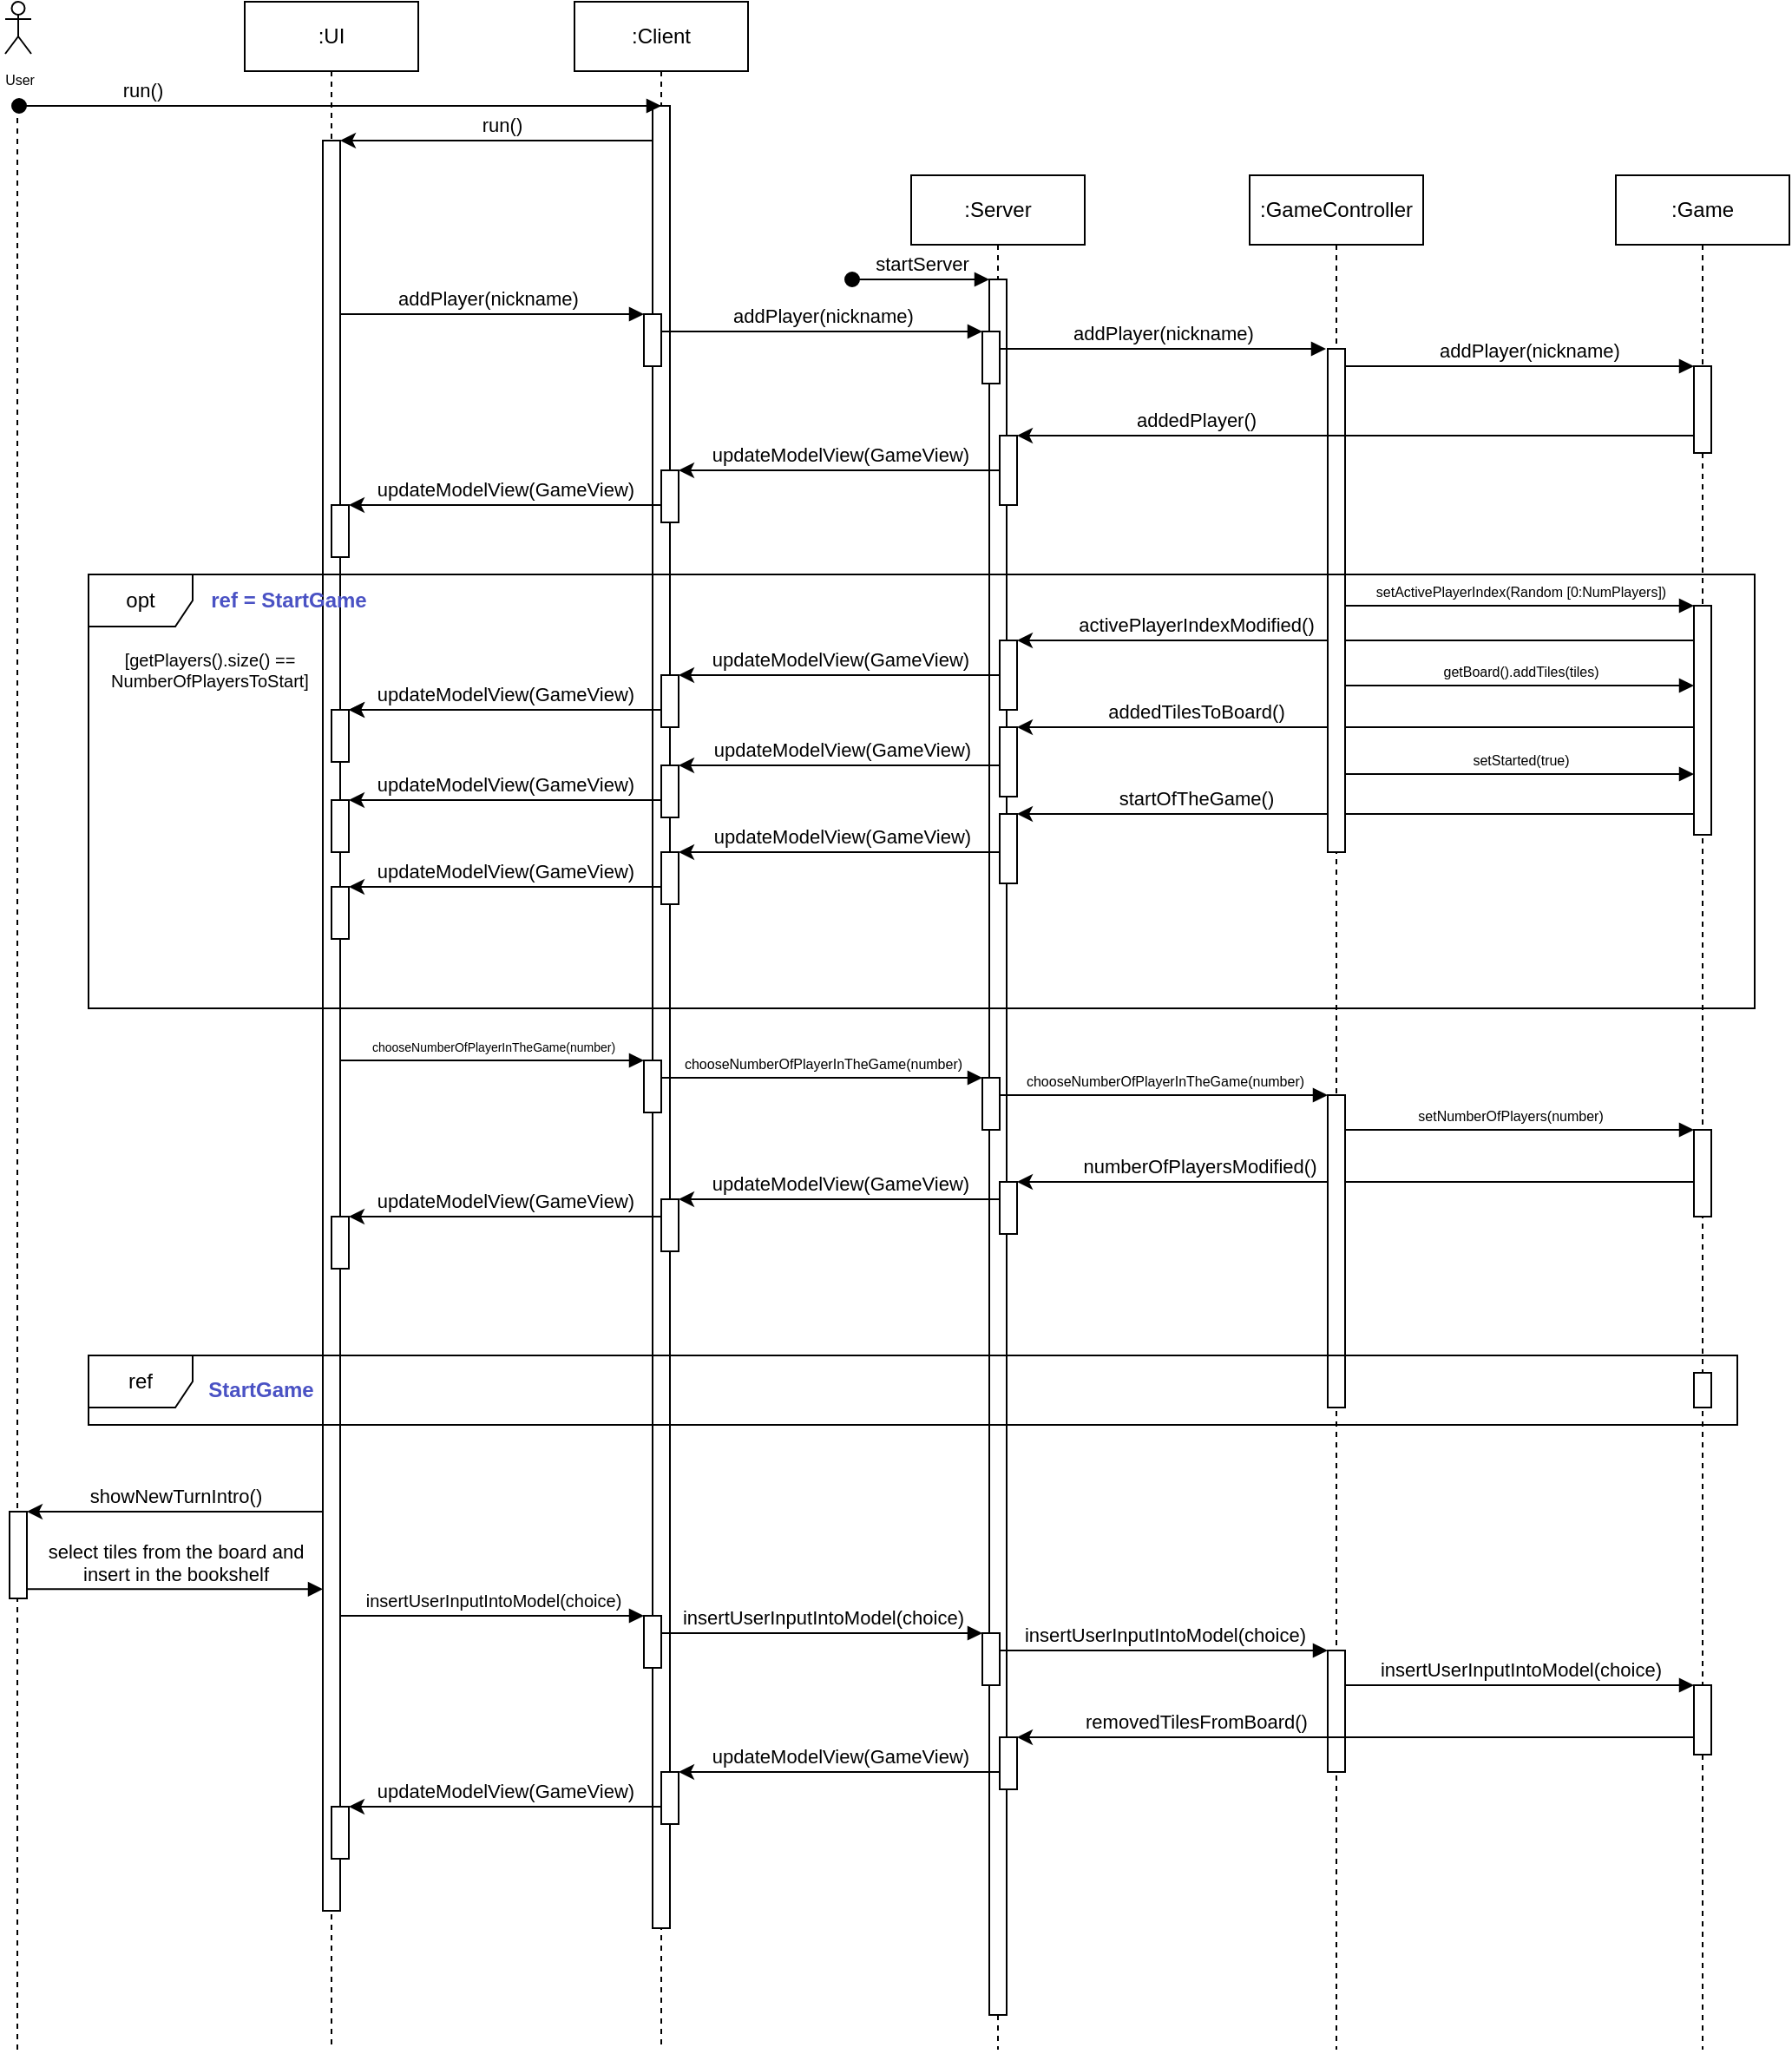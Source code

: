 <mxfile version="21.1.1" type="github">
  <diagram name="Page-1" id="2YBvvXClWsGukQMizWep">
    <mxGraphModel dx="2537" dy="1999" grid="1" gridSize="10" guides="1" tooltips="1" connect="1" arrows="1" fold="1" page="1" pageScale="1" pageWidth="850" pageHeight="1100" math="0" shadow="0">
      <root>
        <mxCell id="0" />
        <mxCell id="1" parent="0" />
        <mxCell id="MEd4CwuiAMRqGkoVa9on-116" value="run()" style="html=1;verticalAlign=bottom;endArrow=none;edgeStyle=elbowEdgeStyle;elbow=vertical;curved=0;rounded=0;endFill=0;startArrow=classic;startFill=1;strokeWidth=1;startSize=6;" edge="1" parent="1">
          <mxGeometry relative="1" as="geometry">
            <mxPoint x="145" y="20" as="sourcePoint" />
            <Array as="points">
              <mxPoint x="200" y="20" />
              <mxPoint x="226" y="10" />
              <mxPoint x="226" y="30" />
              <mxPoint x="126" y="20" />
              <mxPoint x="66" y="20" />
              <mxPoint x="24" y="30" />
              <mxPoint x="64" y="40" />
              <mxPoint x="-31" y="40" />
            </Array>
            <mxPoint x="330" y="20" as="targetPoint" />
            <mxPoint as="offset" />
          </mxGeometry>
        </mxCell>
        <mxCell id="MEd4CwuiAMRqGkoVa9on-94" value="showNewTurnIntro()" style="html=1;verticalAlign=bottom;endArrow=none;edgeStyle=elbowEdgeStyle;elbow=vertical;curved=0;rounded=0;endFill=0;startArrow=classic;startFill=1;strokeWidth=1;startSize=6;" edge="1" parent="1" source="MEd4CwuiAMRqGkoVa9on-7">
          <mxGeometry x="-0.317" relative="1" as="geometry">
            <mxPoint x="-40" y="810" as="sourcePoint" />
            <Array as="points">
              <mxPoint x="7.5" y="810" />
              <mxPoint x="33.5" y="800" />
              <mxPoint x="33.5" y="820" />
              <mxPoint x="-66.5" y="810" />
              <mxPoint x="-126.5" y="810" />
              <mxPoint x="-168.5" y="820" />
              <mxPoint x="-128.5" y="830" />
              <mxPoint x="-223.5" y="830" />
            </Array>
            <mxPoint x="145" y="740" as="targetPoint" />
            <mxPoint as="offset" />
          </mxGeometry>
        </mxCell>
        <mxCell id="MEd4CwuiAMRqGkoVa9on-75" value="numberOfPlayersModified()" style="html=1;verticalAlign=bottom;endArrow=none;edgeStyle=elbowEdgeStyle;elbow=vertical;curved=0;rounded=0;endFill=0;startArrow=classic;startFill=1;strokeWidth=1;startSize=6;entryX=0.5;entryY=0.6;entryDx=0;entryDy=0;entryPerimeter=0;" edge="1" parent="1" source="MEd4CwuiAMRqGkoVa9on-76" target="MEd4CwuiAMRqGkoVa9on-73">
          <mxGeometry x="-0.471" relative="1" as="geometry">
            <mxPoint x="550" y="620" as="sourcePoint" />
            <Array as="points">
              <mxPoint x="790" y="620" />
              <mxPoint x="816" y="610" />
              <mxPoint x="816" y="630" />
              <mxPoint x="716" y="620" />
              <mxPoint x="656" y="620" />
              <mxPoint x="614" y="630" />
              <mxPoint x="654" y="640" />
              <mxPoint x="559" y="640" />
            </Array>
            <mxPoint x="920" y="620" as="targetPoint" />
            <mxPoint as="offset" />
          </mxGeometry>
        </mxCell>
        <mxCell id="MEd4CwuiAMRqGkoVa9on-74" value="setNumberOfPlayers(number)" style="html=1;verticalAlign=bottom;endArrow=block;edgeStyle=elbowEdgeStyle;elbow=vertical;curved=0;rounded=0;fontSize=8;exitX=0.6;exitY=0.069;exitDx=0;exitDy=0;exitPerimeter=0;" edge="1" parent="1" source="MEd4CwuiAMRqGkoVa9on-72" target="MEd4CwuiAMRqGkoVa9on-73">
          <mxGeometry relative="1" as="geometry">
            <mxPoint x="730" y="590" as="sourcePoint" />
            <Array as="points">
              <mxPoint x="820" y="590" />
              <mxPoint x="860" y="600" />
              <mxPoint x="765" y="600" />
            </Array>
            <mxPoint x="909" y="590" as="targetPoint" />
          </mxGeometry>
        </mxCell>
        <mxCell id="MEd4CwuiAMRqGkoVa9on-38" value="activePlayerIndexModified()" style="html=1;verticalAlign=bottom;endArrow=none;edgeStyle=elbowEdgeStyle;elbow=vertical;curved=0;rounded=0;endFill=0;startArrow=classic;startFill=1;strokeWidth=1;startSize=6;" edge="1" parent="1" source="MEd4CwuiAMRqGkoVa9on-40" target="MEd4CwuiAMRqGkoVa9on-37">
          <mxGeometry x="-0.471" relative="1" as="geometry">
            <mxPoint x="540" y="308" as="sourcePoint" />
            <Array as="points">
              <mxPoint x="795" y="308" />
              <mxPoint x="821" y="298" />
              <mxPoint x="821" y="318" />
              <mxPoint x="721" y="308" />
              <mxPoint x="661" y="308" />
              <mxPoint x="619" y="318" />
              <mxPoint x="659" y="328" />
              <mxPoint x="564" y="328" />
            </Array>
            <mxPoint x="920" y="308" as="targetPoint" />
            <mxPoint as="offset" />
          </mxGeometry>
        </mxCell>
        <mxCell id="MEd4CwuiAMRqGkoVa9on-25" value="addPlayer(nickname)" style="html=1;verticalAlign=bottom;endArrow=block;edgeStyle=elbowEdgeStyle;elbow=vertical;curved=0;rounded=0;" edge="1" parent="1" source="MEd4CwuiAMRqGkoVa9on-21" target="MEd4CwuiAMRqGkoVa9on-24">
          <mxGeometry x="0.055" relative="1" as="geometry">
            <mxPoint x="530" y="170" as="sourcePoint" />
            <Array as="points">
              <mxPoint x="820" y="150" />
              <mxPoint x="820" y="170" />
              <mxPoint x="720" y="160" />
              <mxPoint x="660" y="160" />
              <mxPoint x="618" y="170" />
              <mxPoint x="658" y="180" />
              <mxPoint x="563" y="180" />
            </Array>
            <mxPoint x="713" y="170" as="targetPoint" />
            <mxPoint as="offset" />
          </mxGeometry>
        </mxCell>
        <mxCell id="MEd4CwuiAMRqGkoVa9on-18" value="addPlayer(nickname)" style="html=1;verticalAlign=bottom;endArrow=block;edgeStyle=elbowEdgeStyle;elbow=vertical;curved=0;rounded=0;" edge="1" parent="1" source="MEd4CwuiAMRqGkoVa9on-1" target="MEd4CwuiAMRqGkoVa9on-41">
          <mxGeometry relative="1" as="geometry">
            <mxPoint x="150" y="130" as="sourcePoint" />
            <Array as="points">
              <mxPoint x="230" y="120" />
              <mxPoint x="270" y="130" />
              <mxPoint x="175" y="130" />
            </Array>
            <mxPoint x="320" y="130" as="targetPoint" />
          </mxGeometry>
        </mxCell>
        <mxCell id="MEd4CwuiAMRqGkoVa9on-11" value="" style="endArrow=none;dashed=1;html=1;rounded=0;" edge="1" parent="1">
          <mxGeometry width="50" height="50" relative="1" as="geometry">
            <mxPoint x="-41" y="1120" as="sourcePoint" />
            <mxPoint x="-41" as="targetPoint" />
          </mxGeometry>
        </mxCell>
        <mxCell id="aM9ryv3xv72pqoxQDRHE-1" value=":Client" style="shape=umlLifeline;perimeter=lifelinePerimeter;whiteSpace=wrap;html=1;container=0;dropTarget=0;collapsible=0;recursiveResize=0;outlineConnect=0;portConstraint=eastwest;newEdgeStyle={&quot;edgeStyle&quot;:&quot;elbowEdgeStyle&quot;,&quot;elbow&quot;:&quot;vertical&quot;,&quot;curved&quot;:0,&quot;rounded&quot;:0};" parent="1" vertex="1">
          <mxGeometry x="280" y="-60" width="100" height="1180" as="geometry" />
        </mxCell>
        <mxCell id="aM9ryv3xv72pqoxQDRHE-2" value="" style="html=1;points=[];perimeter=orthogonalPerimeter;outlineConnect=0;targetShapes=umlLifeline;portConstraint=eastwest;newEdgeStyle={&quot;edgeStyle&quot;:&quot;elbowEdgeStyle&quot;,&quot;elbow&quot;:&quot;vertical&quot;,&quot;curved&quot;:0,&quot;rounded&quot;:0};" parent="aM9ryv3xv72pqoxQDRHE-1" vertex="1">
          <mxGeometry x="45" y="60" width="10" height="1050" as="geometry" />
        </mxCell>
        <mxCell id="MEd4CwuiAMRqGkoVa9on-41" value="" style="html=1;points=[];perimeter=orthogonalPerimeter;outlineConnect=0;targetShapes=umlLifeline;portConstraint=eastwest;newEdgeStyle={&quot;edgeStyle&quot;:&quot;elbowEdgeStyle&quot;,&quot;elbow&quot;:&quot;vertical&quot;,&quot;curved&quot;:0,&quot;rounded&quot;:0};" vertex="1" parent="aM9ryv3xv72pqoxQDRHE-1">
          <mxGeometry x="40" y="180" width="10" height="30" as="geometry" />
        </mxCell>
        <mxCell id="MEd4CwuiAMRqGkoVa9on-56" value="" style="html=1;points=[];perimeter=orthogonalPerimeter;outlineConnect=0;targetShapes=umlLifeline;portConstraint=eastwest;newEdgeStyle={&quot;edgeStyle&quot;:&quot;elbowEdgeStyle&quot;,&quot;elbow&quot;:&quot;vertical&quot;,&quot;curved&quot;:0,&quot;rounded&quot;:0};" vertex="1" parent="aM9ryv3xv72pqoxQDRHE-1">
          <mxGeometry x="50" y="440" width="10" height="30" as="geometry" />
        </mxCell>
        <mxCell id="MEd4CwuiAMRqGkoVa9on-57" value="updateModelView(GameView)" style="html=1;verticalAlign=bottom;endArrow=none;edgeStyle=elbowEdgeStyle;elbow=vertical;curved=0;rounded=0;endFill=0;startArrow=classic;startFill=1;strokeWidth=1;startSize=6;" edge="1" parent="aM9ryv3xv72pqoxQDRHE-1" target="MEd4CwuiAMRqGkoVa9on-56">
          <mxGeometry relative="1" as="geometry">
            <mxPoint x="-130" y="460" as="sourcePoint" />
            <Array as="points">
              <mxPoint x="-75" y="460" />
              <mxPoint x="-49" y="450" />
              <mxPoint x="-49" y="470" />
              <mxPoint x="-149" y="460" />
              <mxPoint x="-209" y="460" />
              <mxPoint x="-251" y="470" />
              <mxPoint x="-211" y="480" />
              <mxPoint x="-306" y="480" />
            </Array>
            <mxPoint x="40" y="460" as="targetPoint" />
            <mxPoint as="offset" />
          </mxGeometry>
        </mxCell>
        <mxCell id="MEd4CwuiAMRqGkoVa9on-58" value="" style="html=1;points=[];perimeter=orthogonalPerimeter;outlineConnect=0;targetShapes=umlLifeline;portConstraint=eastwest;newEdgeStyle={&quot;edgeStyle&quot;:&quot;elbowEdgeStyle&quot;,&quot;elbow&quot;:&quot;vertical&quot;,&quot;curved&quot;:0,&quot;rounded&quot;:0};" vertex="1" parent="aM9ryv3xv72pqoxQDRHE-1">
          <mxGeometry x="50" y="388" width="10" height="30" as="geometry" />
        </mxCell>
        <mxCell id="MEd4CwuiAMRqGkoVa9on-59" value="updateModelView(GameView)" style="html=1;verticalAlign=bottom;endArrow=none;edgeStyle=elbowEdgeStyle;elbow=vertical;curved=0;rounded=0;endFill=0;startArrow=classic;startFill=1;strokeWidth=1;startSize=6;" edge="1" parent="aM9ryv3xv72pqoxQDRHE-1" target="MEd4CwuiAMRqGkoVa9on-58">
          <mxGeometry relative="1" as="geometry">
            <mxPoint x="-130" y="408" as="sourcePoint" />
            <Array as="points">
              <mxPoint x="-75" y="408" />
              <mxPoint x="-49" y="398" />
              <mxPoint x="-49" y="418" />
              <mxPoint x="-149" y="408" />
              <mxPoint x="-209" y="408" />
              <mxPoint x="-251" y="418" />
              <mxPoint x="-211" y="428" />
              <mxPoint x="-306" y="428" />
            </Array>
            <mxPoint x="40" y="408" as="targetPoint" />
            <mxPoint as="offset" />
          </mxGeometry>
        </mxCell>
        <mxCell id="MEd4CwuiAMRqGkoVa9on-69" value="" style="html=1;points=[];perimeter=orthogonalPerimeter;outlineConnect=0;targetShapes=umlLifeline;portConstraint=eastwest;newEdgeStyle={&quot;edgeStyle&quot;:&quot;elbowEdgeStyle&quot;,&quot;elbow&quot;:&quot;vertical&quot;,&quot;curved&quot;:0,&quot;rounded&quot;:0};" vertex="1" parent="aM9ryv3xv72pqoxQDRHE-1">
          <mxGeometry x="50" y="490" width="10" height="30" as="geometry" />
        </mxCell>
        <mxCell id="MEd4CwuiAMRqGkoVa9on-79" value="" style="html=1;points=[];perimeter=orthogonalPerimeter;outlineConnect=0;targetShapes=umlLifeline;portConstraint=eastwest;newEdgeStyle={&quot;edgeStyle&quot;:&quot;elbowEdgeStyle&quot;,&quot;elbow&quot;:&quot;vertical&quot;,&quot;curved&quot;:0,&quot;rounded&quot;:0};" vertex="1" parent="aM9ryv3xv72pqoxQDRHE-1">
          <mxGeometry x="40" y="610" width="10" height="30" as="geometry" />
        </mxCell>
        <mxCell id="MEd4CwuiAMRqGkoVa9on-118" value="" style="html=1;points=[];perimeter=orthogonalPerimeter;outlineConnect=0;targetShapes=umlLifeline;portConstraint=eastwest;newEdgeStyle={&quot;edgeStyle&quot;:&quot;elbowEdgeStyle&quot;,&quot;elbow&quot;:&quot;vertical&quot;,&quot;curved&quot;:0,&quot;rounded&quot;:0};" vertex="1" parent="aM9ryv3xv72pqoxQDRHE-1">
          <mxGeometry x="50" y="270" width="10" height="30" as="geometry" />
        </mxCell>
        <mxCell id="MEd4CwuiAMRqGkoVa9on-121" value="" style="html=1;points=[];perimeter=orthogonalPerimeter;outlineConnect=0;targetShapes=umlLifeline;portConstraint=eastwest;newEdgeStyle={&quot;edgeStyle&quot;:&quot;elbowEdgeStyle&quot;,&quot;elbow&quot;:&quot;vertical&quot;,&quot;curved&quot;:0,&quot;rounded&quot;:0};" vertex="1" parent="aM9ryv3xv72pqoxQDRHE-1">
          <mxGeometry x="50" y="690" width="10" height="30" as="geometry" />
        </mxCell>
        <mxCell id="MEd4CwuiAMRqGkoVa9on-109" value="" style="html=1;points=[];perimeter=orthogonalPerimeter;outlineConnect=0;targetShapes=umlLifeline;portConstraint=eastwest;newEdgeStyle={&quot;edgeStyle&quot;:&quot;elbowEdgeStyle&quot;,&quot;elbow&quot;:&quot;vertical&quot;,&quot;curved&quot;:0,&quot;rounded&quot;:0};" vertex="1" parent="aM9ryv3xv72pqoxQDRHE-1">
          <mxGeometry x="40" y="930" width="10" height="30" as="geometry" />
        </mxCell>
        <mxCell id="MEd4CwuiAMRqGkoVa9on-127" value="" style="html=1;points=[];perimeter=orthogonalPerimeter;outlineConnect=0;targetShapes=umlLifeline;portConstraint=eastwest;newEdgeStyle={&quot;edgeStyle&quot;:&quot;elbowEdgeStyle&quot;,&quot;elbow&quot;:&quot;vertical&quot;,&quot;curved&quot;:0,&quot;rounded&quot;:0};" vertex="1" parent="aM9ryv3xv72pqoxQDRHE-1">
          <mxGeometry x="50" y="1020" width="10" height="30" as="geometry" />
        </mxCell>
        <mxCell id="aM9ryv3xv72pqoxQDRHE-5" value=":Server" style="shape=umlLifeline;perimeter=lifelinePerimeter;whiteSpace=wrap;html=1;container=0;dropTarget=0;collapsible=0;recursiveResize=0;outlineConnect=0;portConstraint=eastwest;newEdgeStyle={&quot;edgeStyle&quot;:&quot;elbowEdgeStyle&quot;,&quot;elbow&quot;:&quot;vertical&quot;,&quot;curved&quot;:0,&quot;rounded&quot;:0};" parent="1" vertex="1">
          <mxGeometry x="474" y="40" width="100" height="1080" as="geometry" />
        </mxCell>
        <mxCell id="aM9ryv3xv72pqoxQDRHE-6" value="" style="html=1;points=[];perimeter=orthogonalPerimeter;outlineConnect=0;targetShapes=umlLifeline;portConstraint=eastwest;newEdgeStyle={&quot;edgeStyle&quot;:&quot;elbowEdgeStyle&quot;,&quot;elbow&quot;:&quot;vertical&quot;,&quot;curved&quot;:0,&quot;rounded&quot;:0};" parent="aM9ryv3xv72pqoxQDRHE-5" vertex="1">
          <mxGeometry x="45" y="60" width="10" height="1000" as="geometry" />
        </mxCell>
        <mxCell id="MEd4CwuiAMRqGkoVa9on-31" value="" style="html=1;points=[];perimeter=orthogonalPerimeter;outlineConnect=0;targetShapes=umlLifeline;portConstraint=eastwest;newEdgeStyle={&quot;edgeStyle&quot;:&quot;elbowEdgeStyle&quot;,&quot;elbow&quot;:&quot;vertical&quot;,&quot;curved&quot;:0,&quot;rounded&quot;:0};" vertex="1" parent="aM9ryv3xv72pqoxQDRHE-5">
          <mxGeometry x="51" y="150" width="10" height="40" as="geometry" />
        </mxCell>
        <mxCell id="MEd4CwuiAMRqGkoVa9on-40" value="" style="html=1;points=[];perimeter=orthogonalPerimeter;outlineConnect=0;targetShapes=umlLifeline;portConstraint=eastwest;newEdgeStyle={&quot;edgeStyle&quot;:&quot;elbowEdgeStyle&quot;,&quot;elbow&quot;:&quot;vertical&quot;,&quot;curved&quot;:0,&quot;rounded&quot;:0};" vertex="1" parent="aM9ryv3xv72pqoxQDRHE-5">
          <mxGeometry x="51" y="268" width="10" height="40" as="geometry" />
        </mxCell>
        <mxCell id="MEd4CwuiAMRqGkoVa9on-47" value="" style="html=1;points=[];perimeter=orthogonalPerimeter;outlineConnect=0;targetShapes=umlLifeline;portConstraint=eastwest;newEdgeStyle={&quot;edgeStyle&quot;:&quot;elbowEdgeStyle&quot;,&quot;elbow&quot;:&quot;vertical&quot;,&quot;curved&quot;:0,&quot;rounded&quot;:0};" vertex="1" parent="aM9ryv3xv72pqoxQDRHE-5">
          <mxGeometry x="51" y="318" width="10" height="40" as="geometry" />
        </mxCell>
        <mxCell id="MEd4CwuiAMRqGkoVa9on-48" value="addedTilesToBoard()" style="html=1;verticalAlign=bottom;endArrow=none;edgeStyle=elbowEdgeStyle;elbow=vertical;curved=0;rounded=0;endFill=0;startArrow=classic;startFill=1;strokeWidth=1;startSize=6;" edge="1" parent="aM9ryv3xv72pqoxQDRHE-5" source="MEd4CwuiAMRqGkoVa9on-47">
          <mxGeometry x="-0.471" relative="1" as="geometry">
            <mxPoint x="66" y="318" as="sourcePoint" />
            <Array as="points">
              <mxPoint x="321" y="318" />
              <mxPoint x="347" y="308" />
              <mxPoint x="347" y="328" />
              <mxPoint x="247" y="318" />
              <mxPoint x="187" y="318" />
              <mxPoint x="145" y="328" />
              <mxPoint x="185" y="338" />
              <mxPoint x="90" y="338" />
            </Array>
            <mxPoint x="451" y="318" as="targetPoint" />
            <mxPoint as="offset" />
          </mxGeometry>
        </mxCell>
        <mxCell id="MEd4CwuiAMRqGkoVa9on-49" value="updateModelView(GameView)" style="html=1;verticalAlign=bottom;endArrow=none;edgeStyle=elbowEdgeStyle;elbow=vertical;curved=0;rounded=0;endFill=0;startArrow=classic;startFill=1;strokeWidth=1;startSize=6;" edge="1" parent="aM9ryv3xv72pqoxQDRHE-5" source="MEd4CwuiAMRqGkoVa9on-56">
          <mxGeometry relative="1" as="geometry">
            <mxPoint x="-134" y="338" as="sourcePoint" />
            <Array as="points">
              <mxPoint x="-74" y="340" />
              <mxPoint x="-84" y="338" />
              <mxPoint x="-58" y="328" />
              <mxPoint x="-58" y="348" />
              <mxPoint x="-158" y="338" />
              <mxPoint x="-218" y="338" />
              <mxPoint x="-260" y="348" />
              <mxPoint x="-220" y="358" />
              <mxPoint x="-315" y="358" />
            </Array>
            <mxPoint x="51" y="338" as="targetPoint" />
            <mxPoint as="offset" />
          </mxGeometry>
        </mxCell>
        <mxCell id="MEd4CwuiAMRqGkoVa9on-53" value="" style="html=1;points=[];perimeter=orthogonalPerimeter;outlineConnect=0;targetShapes=umlLifeline;portConstraint=eastwest;newEdgeStyle={&quot;edgeStyle&quot;:&quot;elbowEdgeStyle&quot;,&quot;elbow&quot;:&quot;vertical&quot;,&quot;curved&quot;:0,&quot;rounded&quot;:0};" vertex="1" parent="aM9ryv3xv72pqoxQDRHE-5">
          <mxGeometry x="51" y="368" width="10" height="40" as="geometry" />
        </mxCell>
        <mxCell id="MEd4CwuiAMRqGkoVa9on-54" value="startOfTheGame()" style="html=1;verticalAlign=bottom;endArrow=none;edgeStyle=elbowEdgeStyle;elbow=vertical;curved=0;rounded=0;endFill=0;startArrow=classic;startFill=1;strokeWidth=1;startSize=6;" edge="1" parent="aM9ryv3xv72pqoxQDRHE-5" source="MEd4CwuiAMRqGkoVa9on-53">
          <mxGeometry x="-0.471" relative="1" as="geometry">
            <mxPoint x="66" y="368" as="sourcePoint" />
            <Array as="points">
              <mxPoint x="321" y="368" />
              <mxPoint x="347" y="358" />
              <mxPoint x="347" y="378" />
              <mxPoint x="247" y="368" />
              <mxPoint x="187" y="368" />
              <mxPoint x="145" y="378" />
              <mxPoint x="185" y="388" />
              <mxPoint x="90" y="388" />
            </Array>
            <mxPoint x="451" y="368" as="targetPoint" />
            <mxPoint as="offset" />
          </mxGeometry>
        </mxCell>
        <mxCell id="MEd4CwuiAMRqGkoVa9on-55" value="updateModelView(GameView)" style="html=1;verticalAlign=bottom;endArrow=none;edgeStyle=elbowEdgeStyle;elbow=vertical;curved=0;rounded=0;endFill=0;startArrow=classic;startFill=1;strokeWidth=1;startSize=6;" edge="1" parent="aM9ryv3xv72pqoxQDRHE-5" source="MEd4CwuiAMRqGkoVa9on-69">
          <mxGeometry relative="1" as="geometry">
            <mxPoint x="-134" y="388" as="sourcePoint" />
            <Array as="points">
              <mxPoint x="-44" y="390" />
              <mxPoint x="-34" y="400" />
              <mxPoint x="-84" y="388" />
              <mxPoint x="-58" y="378" />
              <mxPoint x="-58" y="398" />
              <mxPoint x="-158" y="388" />
              <mxPoint x="-218" y="388" />
              <mxPoint x="-260" y="398" />
              <mxPoint x="-220" y="408" />
              <mxPoint x="-315" y="408" />
            </Array>
            <mxPoint x="51" y="388" as="targetPoint" />
            <mxPoint as="offset" />
          </mxGeometry>
        </mxCell>
        <mxCell id="MEd4CwuiAMRqGkoVa9on-70" value="" style="html=1;points=[];perimeter=orthogonalPerimeter;outlineConnect=0;targetShapes=umlLifeline;portConstraint=eastwest;newEdgeStyle={&quot;edgeStyle&quot;:&quot;elbowEdgeStyle&quot;,&quot;elbow&quot;:&quot;vertical&quot;,&quot;curved&quot;:0,&quot;rounded&quot;:0};" vertex="1" parent="aM9ryv3xv72pqoxQDRHE-5">
          <mxGeometry x="41" y="520" width="10" height="30" as="geometry" />
        </mxCell>
        <mxCell id="MEd4CwuiAMRqGkoVa9on-76" value="" style="html=1;points=[];perimeter=orthogonalPerimeter;outlineConnect=0;targetShapes=umlLifeline;portConstraint=eastwest;newEdgeStyle={&quot;edgeStyle&quot;:&quot;elbowEdgeStyle&quot;,&quot;elbow&quot;:&quot;vertical&quot;,&quot;curved&quot;:0,&quot;rounded&quot;:0};" vertex="1" parent="aM9ryv3xv72pqoxQDRHE-5">
          <mxGeometry x="51" y="580" width="10" height="30" as="geometry" />
        </mxCell>
        <mxCell id="MEd4CwuiAMRqGkoVa9on-117" value="" style="html=1;points=[];perimeter=orthogonalPerimeter;outlineConnect=0;targetShapes=umlLifeline;portConstraint=eastwest;newEdgeStyle={&quot;edgeStyle&quot;:&quot;elbowEdgeStyle&quot;,&quot;elbow&quot;:&quot;vertical&quot;,&quot;curved&quot;:0,&quot;rounded&quot;:0};" vertex="1" parent="aM9ryv3xv72pqoxQDRHE-5">
          <mxGeometry x="41" y="90" width="10" height="30" as="geometry" />
        </mxCell>
        <mxCell id="MEd4CwuiAMRqGkoVa9on-124" value="" style="html=1;points=[];perimeter=orthogonalPerimeter;outlineConnect=0;targetShapes=umlLifeline;portConstraint=eastwest;newEdgeStyle={&quot;edgeStyle&quot;:&quot;elbowEdgeStyle&quot;,&quot;elbow&quot;:&quot;vertical&quot;,&quot;curved&quot;:0,&quot;rounded&quot;:0};" vertex="1" parent="aM9ryv3xv72pqoxQDRHE-5">
          <mxGeometry x="41" y="840" width="10" height="30" as="geometry" />
        </mxCell>
        <mxCell id="MEd4CwuiAMRqGkoVa9on-126" value="" style="html=1;points=[];perimeter=orthogonalPerimeter;outlineConnect=0;targetShapes=umlLifeline;portConstraint=eastwest;newEdgeStyle={&quot;edgeStyle&quot;:&quot;elbowEdgeStyle&quot;,&quot;elbow&quot;:&quot;vertical&quot;,&quot;curved&quot;:0,&quot;rounded&quot;:0};" vertex="1" parent="aM9ryv3xv72pqoxQDRHE-5">
          <mxGeometry x="51" y="900" width="10" height="30" as="geometry" />
        </mxCell>
        <mxCell id="MEd4CwuiAMRqGkoVa9on-1" value=":UI" style="shape=umlLifeline;perimeter=lifelinePerimeter;whiteSpace=wrap;html=1;container=0;dropTarget=0;collapsible=0;recursiveResize=0;outlineConnect=0;portConstraint=eastwest;newEdgeStyle={&quot;edgeStyle&quot;:&quot;elbowEdgeStyle&quot;,&quot;elbow&quot;:&quot;vertical&quot;,&quot;curved&quot;:0,&quot;rounded&quot;:0};" vertex="1" parent="1">
          <mxGeometry x="90" y="-60" width="100" height="1180" as="geometry" />
        </mxCell>
        <mxCell id="MEd4CwuiAMRqGkoVa9on-2" value="" style="html=1;points=[];perimeter=orthogonalPerimeter;outlineConnect=0;targetShapes=umlLifeline;portConstraint=eastwest;newEdgeStyle={&quot;edgeStyle&quot;:&quot;elbowEdgeStyle&quot;,&quot;elbow&quot;:&quot;vertical&quot;,&quot;curved&quot;:0,&quot;rounded&quot;:0};" vertex="1" parent="MEd4CwuiAMRqGkoVa9on-1">
          <mxGeometry x="45" y="80" width="10" height="1020" as="geometry" />
        </mxCell>
        <mxCell id="MEd4CwuiAMRqGkoVa9on-60" value="" style="html=1;points=[];perimeter=orthogonalPerimeter;outlineConnect=0;targetShapes=umlLifeline;portConstraint=eastwest;newEdgeStyle={&quot;edgeStyle&quot;:&quot;elbowEdgeStyle&quot;,&quot;elbow&quot;:&quot;vertical&quot;,&quot;curved&quot;:0,&quot;rounded&quot;:0};" vertex="1" parent="MEd4CwuiAMRqGkoVa9on-1">
          <mxGeometry x="50" y="510" width="10" height="30" as="geometry" />
        </mxCell>
        <mxCell id="MEd4CwuiAMRqGkoVa9on-61" value="" style="html=1;points=[];perimeter=orthogonalPerimeter;outlineConnect=0;targetShapes=umlLifeline;portConstraint=eastwest;newEdgeStyle={&quot;edgeStyle&quot;:&quot;elbowEdgeStyle&quot;,&quot;elbow&quot;:&quot;vertical&quot;,&quot;curved&quot;:0,&quot;rounded&quot;:0};" vertex="1" parent="MEd4CwuiAMRqGkoVa9on-1">
          <mxGeometry x="50" y="408" width="10" height="30" as="geometry" />
        </mxCell>
        <mxCell id="MEd4CwuiAMRqGkoVa9on-45" value="" style="html=1;points=[];perimeter=orthogonalPerimeter;outlineConnect=0;targetShapes=umlLifeline;portConstraint=eastwest;newEdgeStyle={&quot;edgeStyle&quot;:&quot;elbowEdgeStyle&quot;,&quot;elbow&quot;:&quot;vertical&quot;,&quot;curved&quot;:0,&quot;rounded&quot;:0};" vertex="1" parent="MEd4CwuiAMRqGkoVa9on-1">
          <mxGeometry x="50" y="290" width="10" height="30" as="geometry" />
        </mxCell>
        <mxCell id="MEd4CwuiAMRqGkoVa9on-122" value="" style="html=1;points=[];perimeter=orthogonalPerimeter;outlineConnect=0;targetShapes=umlLifeline;portConstraint=eastwest;newEdgeStyle={&quot;edgeStyle&quot;:&quot;elbowEdgeStyle&quot;,&quot;elbow&quot;:&quot;vertical&quot;,&quot;curved&quot;:0,&quot;rounded&quot;:0};" vertex="1" parent="MEd4CwuiAMRqGkoVa9on-1">
          <mxGeometry x="50" y="700" width="10" height="30" as="geometry" />
        </mxCell>
        <mxCell id="MEd4CwuiAMRqGkoVa9on-128" value="" style="html=1;points=[];perimeter=orthogonalPerimeter;outlineConnect=0;targetShapes=umlLifeline;portConstraint=eastwest;newEdgeStyle={&quot;edgeStyle&quot;:&quot;elbowEdgeStyle&quot;,&quot;elbow&quot;:&quot;vertical&quot;,&quot;curved&quot;:0,&quot;rounded&quot;:0};" vertex="1" parent="MEd4CwuiAMRqGkoVa9on-1">
          <mxGeometry x="50" y="1040" width="10" height="30" as="geometry" />
        </mxCell>
        <mxCell id="MEd4CwuiAMRqGkoVa9on-12" value="&lt;font style=&quot;font-size: 8px;&quot;&gt;User&lt;/font&gt;" style="shape=umlActor;verticalLabelPosition=bottom;verticalAlign=top;html=1;outlineConnect=0;" vertex="1" parent="1">
          <mxGeometry x="-48" y="-60" width="15" height="30" as="geometry" />
        </mxCell>
        <mxCell id="MEd4CwuiAMRqGkoVa9on-19" value="addPlayer(nickname)" style="html=1;verticalAlign=bottom;endArrow=block;edgeStyle=elbowEdgeStyle;elbow=vertical;curved=0;rounded=0;" edge="1" parent="1" source="MEd4CwuiAMRqGkoVa9on-41" target="MEd4CwuiAMRqGkoVa9on-117">
          <mxGeometry relative="1" as="geometry">
            <mxPoint x="333" y="130" as="sourcePoint" />
            <Array as="points">
              <mxPoint x="423" y="130" />
              <mxPoint x="463" y="140" />
              <mxPoint x="368" y="140" />
            </Array>
            <mxPoint x="518" y="130" as="targetPoint" />
          </mxGeometry>
        </mxCell>
        <mxCell id="MEd4CwuiAMRqGkoVa9on-20" value=":GameController" style="shape=umlLifeline;perimeter=lifelinePerimeter;whiteSpace=wrap;html=1;container=0;dropTarget=0;collapsible=0;recursiveResize=0;outlineConnect=0;portConstraint=eastwest;newEdgeStyle={&quot;edgeStyle&quot;:&quot;elbowEdgeStyle&quot;,&quot;elbow&quot;:&quot;vertical&quot;,&quot;curved&quot;:0,&quot;rounded&quot;:0};" vertex="1" parent="1">
          <mxGeometry x="669" y="40" width="100" height="1080" as="geometry" />
        </mxCell>
        <mxCell id="MEd4CwuiAMRqGkoVa9on-21" value="" style="html=1;points=[];perimeter=orthogonalPerimeter;outlineConnect=0;targetShapes=umlLifeline;portConstraint=eastwest;newEdgeStyle={&quot;edgeStyle&quot;:&quot;elbowEdgeStyle&quot;,&quot;elbow&quot;:&quot;vertical&quot;,&quot;curved&quot;:0,&quot;rounded&quot;:0};" vertex="1" parent="MEd4CwuiAMRqGkoVa9on-20">
          <mxGeometry x="45" y="100" width="10" height="290" as="geometry" />
        </mxCell>
        <mxCell id="MEd4CwuiAMRqGkoVa9on-72" value="" style="html=1;points=[];perimeter=orthogonalPerimeter;outlineConnect=0;targetShapes=umlLifeline;portConstraint=eastwest;newEdgeStyle={&quot;edgeStyle&quot;:&quot;elbowEdgeStyle&quot;,&quot;elbow&quot;:&quot;vertical&quot;,&quot;curved&quot;:0,&quot;rounded&quot;:0};" vertex="1" parent="MEd4CwuiAMRqGkoVa9on-20">
          <mxGeometry x="45" y="530" width="10" height="180" as="geometry" />
        </mxCell>
        <mxCell id="MEd4CwuiAMRqGkoVa9on-100" value="" style="html=1;points=[];perimeter=orthogonalPerimeter;outlineConnect=0;targetShapes=umlLifeline;portConstraint=eastwest;newEdgeStyle={&quot;edgeStyle&quot;:&quot;elbowEdgeStyle&quot;,&quot;elbow&quot;:&quot;vertical&quot;,&quot;curved&quot;:0,&quot;rounded&quot;:0};" vertex="1" parent="MEd4CwuiAMRqGkoVa9on-20">
          <mxGeometry x="45" y="850" width="10" height="70" as="geometry" />
        </mxCell>
        <mxCell id="MEd4CwuiAMRqGkoVa9on-22" value="addPlayer(nickname)" style="html=1;verticalAlign=bottom;endArrow=block;edgeStyle=elbowEdgeStyle;elbow=vertical;curved=0;rounded=0;" edge="1" parent="1" source="MEd4CwuiAMRqGkoVa9on-117">
          <mxGeometry relative="1" as="geometry">
            <mxPoint x="530" y="140" as="sourcePoint" />
            <Array as="points">
              <mxPoint x="618" y="140" />
              <mxPoint x="658" y="150" />
              <mxPoint x="563" y="150" />
            </Array>
            <mxPoint x="713" y="140" as="targetPoint" />
          </mxGeometry>
        </mxCell>
        <mxCell id="MEd4CwuiAMRqGkoVa9on-23" value=":Game" style="shape=umlLifeline;perimeter=lifelinePerimeter;whiteSpace=wrap;html=1;container=0;dropTarget=0;collapsible=0;recursiveResize=0;outlineConnect=0;portConstraint=eastwest;newEdgeStyle={&quot;edgeStyle&quot;:&quot;elbowEdgeStyle&quot;,&quot;elbow&quot;:&quot;vertical&quot;,&quot;curved&quot;:0,&quot;rounded&quot;:0};" vertex="1" parent="1">
          <mxGeometry x="880" y="40" width="100" height="1080" as="geometry" />
        </mxCell>
        <mxCell id="MEd4CwuiAMRqGkoVa9on-24" value="" style="html=1;points=[];perimeter=orthogonalPerimeter;outlineConnect=0;targetShapes=umlLifeline;portConstraint=eastwest;newEdgeStyle={&quot;edgeStyle&quot;:&quot;elbowEdgeStyle&quot;,&quot;elbow&quot;:&quot;vertical&quot;,&quot;curved&quot;:0,&quot;rounded&quot;:0};" vertex="1" parent="MEd4CwuiAMRqGkoVa9on-23">
          <mxGeometry x="45" y="110" width="10" height="50" as="geometry" />
        </mxCell>
        <mxCell id="MEd4CwuiAMRqGkoVa9on-37" value="" style="html=1;points=[];perimeter=orthogonalPerimeter;outlineConnect=0;targetShapes=umlLifeline;portConstraint=eastwest;newEdgeStyle={&quot;edgeStyle&quot;:&quot;elbowEdgeStyle&quot;,&quot;elbow&quot;:&quot;vertical&quot;,&quot;curved&quot;:0,&quot;rounded&quot;:0};" vertex="1" parent="MEd4CwuiAMRqGkoVa9on-23">
          <mxGeometry x="45" y="248" width="10" height="132" as="geometry" />
        </mxCell>
        <mxCell id="MEd4CwuiAMRqGkoVa9on-73" value="" style="html=1;points=[];perimeter=orthogonalPerimeter;outlineConnect=0;targetShapes=umlLifeline;portConstraint=eastwest;newEdgeStyle={&quot;edgeStyle&quot;:&quot;elbowEdgeStyle&quot;,&quot;elbow&quot;:&quot;vertical&quot;,&quot;curved&quot;:0,&quot;rounded&quot;:0};" vertex="1" parent="MEd4CwuiAMRqGkoVa9on-23">
          <mxGeometry x="45" y="550" width="10" height="50" as="geometry" />
        </mxCell>
        <mxCell id="MEd4CwuiAMRqGkoVa9on-102" value="" style="html=1;points=[];perimeter=orthogonalPerimeter;outlineConnect=0;targetShapes=umlLifeline;portConstraint=eastwest;newEdgeStyle={&quot;edgeStyle&quot;:&quot;elbowEdgeStyle&quot;,&quot;elbow&quot;:&quot;vertical&quot;,&quot;curved&quot;:0,&quot;rounded&quot;:0};" vertex="1" parent="MEd4CwuiAMRqGkoVa9on-23">
          <mxGeometry x="45" y="870" width="10" height="40" as="geometry" />
        </mxCell>
        <mxCell id="MEd4CwuiAMRqGkoVa9on-28" value="startServer" style="html=1;verticalAlign=bottom;startArrow=oval;endArrow=block;startSize=8;edgeStyle=elbowEdgeStyle;elbow=vertical;curved=0;rounded=0;" edge="1" parent="1" target="aM9ryv3xv72pqoxQDRHE-6">
          <mxGeometry relative="1" as="geometry">
            <mxPoint x="440" y="100" as="sourcePoint" />
            <mxPoint x="515" y="90" as="targetPoint" />
          </mxGeometry>
        </mxCell>
        <mxCell id="MEd4CwuiAMRqGkoVa9on-30" value="addedPlayer()" style="html=1;verticalAlign=bottom;endArrow=none;edgeStyle=elbowEdgeStyle;elbow=vertical;curved=0;rounded=0;endFill=0;startArrow=classic;startFill=1;strokeWidth=1;startSize=6;" edge="1" parent="1" source="MEd4CwuiAMRqGkoVa9on-31" target="MEd4CwuiAMRqGkoVa9on-24">
          <mxGeometry x="-0.471" relative="1" as="geometry">
            <mxPoint x="540" y="190" as="sourcePoint" />
            <Array as="points">
              <mxPoint x="790" y="190" />
              <mxPoint x="816" y="180" />
              <mxPoint x="816" y="200" />
              <mxPoint x="716" y="190" />
              <mxPoint x="656" y="190" />
              <mxPoint x="614" y="200" />
              <mxPoint x="654" y="210" />
              <mxPoint x="559" y="210" />
            </Array>
            <mxPoint x="921" y="180" as="targetPoint" />
            <mxPoint as="offset" />
          </mxGeometry>
        </mxCell>
        <mxCell id="MEd4CwuiAMRqGkoVa9on-32" value="updateModelView(GameView)" style="html=1;verticalAlign=bottom;endArrow=none;edgeStyle=elbowEdgeStyle;elbow=vertical;curved=0;rounded=0;endFill=0;startArrow=classic;startFill=1;strokeWidth=1;startSize=6;" edge="1" parent="1">
          <mxGeometry relative="1" as="geometry">
            <mxPoint x="340" y="210" as="sourcePoint" />
            <Array as="points">
              <mxPoint x="390" y="210" />
              <mxPoint x="416" y="200" />
              <mxPoint x="416" y="220" />
              <mxPoint x="316" y="210" />
              <mxPoint x="256" y="210" />
              <mxPoint x="214" y="220" />
              <mxPoint x="254" y="230" />
              <mxPoint x="159" y="230" />
            </Array>
            <mxPoint x="525" y="210" as="targetPoint" />
            <mxPoint as="offset" />
          </mxGeometry>
        </mxCell>
        <mxCell id="MEd4CwuiAMRqGkoVa9on-33" value="updateModelView(GameView)" style="html=1;verticalAlign=bottom;endArrow=none;edgeStyle=elbowEdgeStyle;elbow=vertical;curved=0;rounded=0;endFill=0;startArrow=classic;startFill=1;strokeWidth=1;startSize=6;" edge="1" parent="1" source="MEd4CwuiAMRqGkoVa9on-45" target="MEd4CwuiAMRqGkoVa9on-118">
          <mxGeometry relative="1" as="geometry">
            <mxPoint x="150" y="250" as="sourcePoint" />
            <Array as="points">
              <mxPoint x="230" y="230" />
              <mxPoint x="260" y="240" />
              <mxPoint x="205" y="250" />
              <mxPoint x="231" y="240" />
              <mxPoint x="231" y="260" />
              <mxPoint x="131" y="250" />
              <mxPoint x="71" y="250" />
              <mxPoint x="29" y="260" />
              <mxPoint x="69" y="270" />
              <mxPoint x="-26" y="270" />
            </Array>
            <mxPoint x="340" y="250" as="targetPoint" />
            <mxPoint as="offset" />
          </mxGeometry>
        </mxCell>
        <mxCell id="MEd4CwuiAMRqGkoVa9on-36" value="setActivePlayerIndex(Random [0:NumPlayers])" style="html=1;verticalAlign=bottom;endArrow=block;edgeStyle=elbowEdgeStyle;elbow=vertical;curved=0;rounded=0;fontSize=8;" edge="1" parent="1" target="MEd4CwuiAMRqGkoVa9on-37">
          <mxGeometry x="-0.002" relative="1" as="geometry">
            <mxPoint x="724.0" y="288.0" as="sourcePoint" />
            <Array as="points">
              <mxPoint x="818" y="288" />
              <mxPoint x="858" y="298" />
              <mxPoint x="763" y="298" />
            </Array>
            <mxPoint x="920" y="288" as="targetPoint" />
            <mxPoint as="offset" />
          </mxGeometry>
        </mxCell>
        <mxCell id="MEd4CwuiAMRqGkoVa9on-42" value="" style="html=1;points=[];perimeter=orthogonalPerimeter;outlineConnect=0;targetShapes=umlLifeline;portConstraint=eastwest;newEdgeStyle={&quot;edgeStyle&quot;:&quot;elbowEdgeStyle&quot;,&quot;elbow&quot;:&quot;vertical&quot;,&quot;curved&quot;:0,&quot;rounded&quot;:0};" vertex="1" parent="1">
          <mxGeometry x="330" y="328" width="10" height="30" as="geometry" />
        </mxCell>
        <mxCell id="MEd4CwuiAMRqGkoVa9on-43" value="updateModelView(GameView)" style="html=1;verticalAlign=bottom;endArrow=none;edgeStyle=elbowEdgeStyle;elbow=vertical;curved=0;rounded=0;endFill=0;startArrow=classic;startFill=1;strokeWidth=1;startSize=6;" edge="1" parent="1">
          <mxGeometry relative="1" as="geometry">
            <mxPoint x="340" y="328" as="sourcePoint" />
            <Array as="points">
              <mxPoint x="390" y="328" />
              <mxPoint x="416" y="318" />
              <mxPoint x="416" y="338" />
              <mxPoint x="316" y="328" />
              <mxPoint x="256" y="328" />
              <mxPoint x="214" y="338" />
              <mxPoint x="254" y="348" />
              <mxPoint x="159" y="348" />
            </Array>
            <mxPoint x="525" y="328" as="targetPoint" />
            <mxPoint as="offset" />
          </mxGeometry>
        </mxCell>
        <mxCell id="MEd4CwuiAMRqGkoVa9on-44" value="updateModelView(GameView)" style="html=1;verticalAlign=bottom;endArrow=none;edgeStyle=elbowEdgeStyle;elbow=vertical;curved=0;rounded=0;endFill=0;startArrow=classic;startFill=1;strokeWidth=1;startSize=6;" edge="1" parent="1" target="MEd4CwuiAMRqGkoVa9on-42">
          <mxGeometry relative="1" as="geometry">
            <mxPoint x="150" y="348" as="sourcePoint" />
            <Array as="points">
              <mxPoint x="205" y="348" />
              <mxPoint x="231" y="338" />
              <mxPoint x="231" y="358" />
              <mxPoint x="131" y="348" />
              <mxPoint x="71" y="348" />
              <mxPoint x="29" y="358" />
              <mxPoint x="69" y="368" />
              <mxPoint x="-26" y="368" />
            </Array>
            <mxPoint x="320" y="348" as="targetPoint" />
            <mxPoint as="offset" />
          </mxGeometry>
        </mxCell>
        <mxCell id="MEd4CwuiAMRqGkoVa9on-63" value="getBoard().addTiles(tiles)" style="html=1;verticalAlign=bottom;endArrow=block;edgeStyle=elbowEdgeStyle;elbow=vertical;curved=0;rounded=0;fontSize=8;" edge="1" parent="1">
          <mxGeometry x="-0.002" relative="1" as="geometry">
            <mxPoint x="724" y="334" as="sourcePoint" />
            <Array as="points">
              <mxPoint x="880" y="334" />
              <mxPoint x="860" y="324" />
              <mxPoint x="814" y="324" />
              <mxPoint x="854" y="334" />
              <mxPoint x="759" y="334" />
            </Array>
            <mxPoint x="925" y="334" as="targetPoint" />
            <mxPoint as="offset" />
          </mxGeometry>
        </mxCell>
        <mxCell id="MEd4CwuiAMRqGkoVa9on-64" value="setStarted(true)" style="html=1;verticalAlign=bottom;endArrow=block;edgeStyle=elbowEdgeStyle;elbow=vertical;curved=0;rounded=0;fontSize=8;" edge="1" parent="1">
          <mxGeometry x="-0.002" relative="1" as="geometry">
            <mxPoint x="724" y="385" as="sourcePoint" />
            <Array as="points">
              <mxPoint x="830" y="385" />
              <mxPoint x="876" y="375" />
              <mxPoint x="856" y="365" />
              <mxPoint x="810" y="365" />
              <mxPoint x="850" y="375" />
              <mxPoint x="755" y="375" />
            </Array>
            <mxPoint x="925" y="385" as="targetPoint" />
            <mxPoint as="offset" />
          </mxGeometry>
        </mxCell>
        <mxCell id="MEd4CwuiAMRqGkoVa9on-65" value="opt" style="shape=umlFrame;whiteSpace=wrap;html=1;pointerEvents=0;container=0;" vertex="1" parent="1">
          <mxGeometry y="270" width="960" height="250" as="geometry">
            <mxRectangle x="440" y="560" width="70" height="30" as="alternateBounds" />
          </mxGeometry>
        </mxCell>
        <mxCell id="MEd4CwuiAMRqGkoVa9on-66" value="[getPlayers().size() == NumberOfPlayersToStart]" style="text;html=1;strokeColor=none;fillColor=none;align=center;verticalAlign=middle;whiteSpace=wrap;rounded=0;fontSize=10;" vertex="1" parent="1">
          <mxGeometry x="-10" y="310" width="160" height="30" as="geometry" />
        </mxCell>
        <mxCell id="MEd4CwuiAMRqGkoVa9on-67" value="&lt;font style=&quot;font-size: 7px;&quot;&gt;chooseNumberOfPlayerInTheGame(number)&lt;/font&gt;" style="html=1;verticalAlign=bottom;endArrow=block;edgeStyle=elbowEdgeStyle;elbow=vertical;curved=0;rounded=0;fontSize=8;" edge="1" parent="1">
          <mxGeometry relative="1" as="geometry">
            <mxPoint x="145" y="550" as="sourcePoint" />
            <Array as="points">
              <mxPoint x="235" y="550" />
              <mxPoint x="275" y="560" />
              <mxPoint x="180" y="560" />
            </Array>
            <mxPoint x="320" y="550" as="targetPoint" />
          </mxGeometry>
        </mxCell>
        <mxCell id="MEd4CwuiAMRqGkoVa9on-68" value="chooseNumberOfPlayerInTheGame(number)" style="html=1;verticalAlign=bottom;endArrow=block;edgeStyle=elbowEdgeStyle;elbow=vertical;curved=0;rounded=0;fontSize=8;" edge="1" parent="1" source="MEd4CwuiAMRqGkoVa9on-79" target="MEd4CwuiAMRqGkoVa9on-70">
          <mxGeometry relative="1" as="geometry">
            <mxPoint x="340" y="560" as="sourcePoint" />
            <Array as="points">
              <mxPoint x="430" y="560" />
              <mxPoint x="470" y="570" />
              <mxPoint x="375" y="570" />
            </Array>
            <mxPoint x="520" y="560" as="targetPoint" />
          </mxGeometry>
        </mxCell>
        <mxCell id="MEd4CwuiAMRqGkoVa9on-71" value="chooseNumberOfPlayerInTheGame(number)" style="html=1;verticalAlign=bottom;endArrow=block;edgeStyle=elbowEdgeStyle;elbow=vertical;curved=0;rounded=0;fontSize=8;" edge="1" parent="1" source="MEd4CwuiAMRqGkoVa9on-70">
          <mxGeometry relative="1" as="geometry">
            <mxPoint x="535" y="570" as="sourcePoint" />
            <Array as="points">
              <mxPoint x="625" y="570" />
              <mxPoint x="665" y="580" />
              <mxPoint x="570" y="580" />
            </Array>
            <mxPoint x="714" y="570" as="targetPoint" />
          </mxGeometry>
        </mxCell>
        <mxCell id="MEd4CwuiAMRqGkoVa9on-87" value="ref = StartGame" style="text;html=1;align=center;verticalAlign=middle;rounded=0;fontStyle=1;fontColor=#4a52c4;" vertex="1" parent="1">
          <mxGeometry x="90" y="270" width="50" height="30" as="geometry" />
        </mxCell>
        <mxCell id="MEd4CwuiAMRqGkoVa9on-86" value="ref" style="shape=umlFrame;whiteSpace=wrap;html=1;pointerEvents=0;container=0;" vertex="1" parent="1">
          <mxGeometry y="720" width="950" height="40" as="geometry">
            <mxRectangle width="50" height="30" as="alternateBounds" />
          </mxGeometry>
        </mxCell>
        <mxCell id="MEd4CwuiAMRqGkoVa9on-89" value="StartGame" style="text;html=1;align=center;verticalAlign=middle;rounded=0;fontStyle=1;fontColor=#4a52c4;container=0;" vertex="1" parent="1">
          <mxGeometry x="79.997" y="730.62" width="38.167" height="18.75" as="geometry">
            <mxRectangle x="840" y="660" width="100" height="30" as="alternateBounds" />
          </mxGeometry>
        </mxCell>
        <mxCell id="MEd4CwuiAMRqGkoVa9on-92" value="" style="html=1;points=[];perimeter=orthogonalPerimeter;outlineConnect=0;targetShapes=umlLifeline;portConstraint=eastwest;newEdgeStyle={&quot;edgeStyle&quot;:&quot;elbowEdgeStyle&quot;,&quot;elbow&quot;:&quot;vertical&quot;,&quot;curved&quot;:0,&quot;rounded&quot;:0};" vertex="1" parent="1">
          <mxGeometry x="925" y="730" width="10" height="20" as="geometry" />
        </mxCell>
        <mxCell id="MEd4CwuiAMRqGkoVa9on-7" value="" style="html=1;points=[];perimeter=orthogonalPerimeter;outlineConnect=0;targetShapes=umlLifeline;portConstraint=eastwest;newEdgeStyle={&quot;edgeStyle&quot;:&quot;elbowEdgeStyle&quot;,&quot;elbow&quot;:&quot;vertical&quot;,&quot;curved&quot;:0,&quot;rounded&quot;:0};" vertex="1" parent="1">
          <mxGeometry x="-45.5" y="810" width="10" height="50" as="geometry" />
        </mxCell>
        <mxCell id="MEd4CwuiAMRqGkoVa9on-95" value="select tiles from the board and &lt;br&gt;insert in the bookshelf" style="html=1;verticalAlign=bottom;endArrow=block;edgeStyle=elbowEdgeStyle;elbow=vertical;curved=0;rounded=0;" edge="1" parent="1" source="MEd4CwuiAMRqGkoVa9on-7" target="MEd4CwuiAMRqGkoVa9on-2">
          <mxGeometry relative="1" as="geometry">
            <mxPoint x="-37.5" y="854.64" as="sourcePoint" />
            <Array as="points">
              <mxPoint x="52.5" y="854.64" />
              <mxPoint x="92.5" y="864.64" />
              <mxPoint x="-2.5" y="864.64" />
            </Array>
            <mxPoint x="147.5" y="854.64" as="targetPoint" />
          </mxGeometry>
        </mxCell>
        <mxCell id="MEd4CwuiAMRqGkoVa9on-98" value="insertUserInputIntoModel(choice)" style="html=1;verticalAlign=bottom;endArrow=block;edgeStyle=elbowEdgeStyle;elbow=vertical;curved=0;rounded=0;fontSize=10;" edge="1" parent="1" source="MEd4CwuiAMRqGkoVa9on-2" target="MEd4CwuiAMRqGkoVa9on-109">
          <mxGeometry x="0.004" relative="1" as="geometry">
            <mxPoint x="140" y="870" as="sourcePoint" />
            <Array as="points">
              <mxPoint x="240" y="870" />
              <mxPoint x="280" y="880" />
              <mxPoint x="185" y="880" />
            </Array>
            <mxPoint x="322.5" y="870.36" as="targetPoint" />
            <mxPoint as="offset" />
          </mxGeometry>
        </mxCell>
        <mxCell id="MEd4CwuiAMRqGkoVa9on-99" value="insertUserInputIntoModel(choice)" style="html=1;verticalAlign=bottom;endArrow=block;edgeStyle=elbowEdgeStyle;elbow=vertical;curved=0;rounded=0;" edge="1" parent="1" source="MEd4CwuiAMRqGkoVa9on-109" target="MEd4CwuiAMRqGkoVa9on-124">
          <mxGeometry relative="1" as="geometry">
            <mxPoint x="330" y="880" as="sourcePoint" />
            <Array as="points">
              <mxPoint x="430" y="880" />
              <mxPoint x="470" y="890" />
              <mxPoint x="375" y="890" />
            </Array>
            <mxPoint x="515" y="880" as="targetPoint" />
          </mxGeometry>
        </mxCell>
        <mxCell id="MEd4CwuiAMRqGkoVa9on-101" value="insertUserInputIntoModel(choice)" style="html=1;verticalAlign=bottom;endArrow=block;edgeStyle=elbowEdgeStyle;elbow=vertical;curved=0;rounded=0;" edge="1" parent="1" source="MEd4CwuiAMRqGkoVa9on-124">
          <mxGeometry relative="1" as="geometry">
            <mxPoint x="530" y="890" as="sourcePoint" />
            <Array as="points">
              <mxPoint x="625" y="890" />
              <mxPoint x="665" y="900" />
              <mxPoint x="570" y="900" />
            </Array>
            <mxPoint x="714" y="890" as="targetPoint" />
          </mxGeometry>
        </mxCell>
        <mxCell id="MEd4CwuiAMRqGkoVa9on-103" value="insertUserInputIntoModel(choice)" style="html=1;verticalAlign=bottom;endArrow=block;edgeStyle=elbowEdgeStyle;elbow=vertical;curved=0;rounded=0;" edge="1" parent="1" source="MEd4CwuiAMRqGkoVa9on-100" target="MEd4CwuiAMRqGkoVa9on-102">
          <mxGeometry relative="1" as="geometry">
            <mxPoint x="730" y="910" as="sourcePoint" />
            <Array as="points">
              <mxPoint x="825" y="910" />
              <mxPoint x="865" y="920" />
              <mxPoint x="770" y="920" />
            </Array>
            <mxPoint x="920" y="910" as="targetPoint" />
          </mxGeometry>
        </mxCell>
        <mxCell id="MEd4CwuiAMRqGkoVa9on-104" value="removedTilesFromBoard()" style="html=1;verticalAlign=bottom;endArrow=none;edgeStyle=elbowEdgeStyle;elbow=vertical;curved=0;rounded=0;endFill=0;startArrow=classic;startFill=1;strokeWidth=1;startSize=6;" edge="1" parent="1" source="MEd4CwuiAMRqGkoVa9on-126">
          <mxGeometry x="-0.471" relative="1" as="geometry">
            <mxPoint x="535" y="940" as="sourcePoint" />
            <Array as="points">
              <mxPoint x="790" y="940" />
              <mxPoint x="816" y="930" />
              <mxPoint x="816" y="950" />
              <mxPoint x="716" y="940" />
              <mxPoint x="656" y="940" />
              <mxPoint x="614" y="950" />
              <mxPoint x="654" y="960" />
              <mxPoint x="559" y="960" />
            </Array>
            <mxPoint x="925" y="940" as="targetPoint" />
            <mxPoint as="offset" />
          </mxGeometry>
        </mxCell>
        <mxCell id="MEd4CwuiAMRqGkoVa9on-105" value="updateModelView(GameView)" style="html=1;verticalAlign=bottom;endArrow=none;edgeStyle=elbowEdgeStyle;elbow=vertical;curved=0;rounded=0;endFill=0;startArrow=classic;startFill=1;strokeWidth=1;startSize=6;" edge="1" parent="1" source="MEd4CwuiAMRqGkoVa9on-127" target="MEd4CwuiAMRqGkoVa9on-126">
          <mxGeometry relative="1" as="geometry">
            <mxPoint x="337.5" y="960" as="sourcePoint" />
            <Array as="points">
              <mxPoint x="387.5" y="960" />
              <mxPoint x="413.5" y="950" />
              <mxPoint x="413.5" y="970" />
              <mxPoint x="313.5" y="960" />
              <mxPoint x="253.5" y="960" />
              <mxPoint x="211.5" y="970" />
              <mxPoint x="251.5" y="980" />
              <mxPoint x="156.5" y="980" />
            </Array>
            <mxPoint x="522.5" y="960" as="targetPoint" />
            <mxPoint as="offset" />
          </mxGeometry>
        </mxCell>
        <mxCell id="MEd4CwuiAMRqGkoVa9on-106" value="updateModelView(GameView)" style="html=1;verticalAlign=bottom;endArrow=none;edgeStyle=elbowEdgeStyle;elbow=vertical;curved=0;rounded=0;endFill=0;startArrow=classic;startFill=1;strokeWidth=1;startSize=6;" edge="1" parent="1" source="MEd4CwuiAMRqGkoVa9on-128" target="MEd4CwuiAMRqGkoVa9on-127">
          <mxGeometry relative="1" as="geometry">
            <mxPoint x="147.5" y="980" as="sourcePoint" />
            <Array as="points">
              <mxPoint x="202.5" y="980" />
              <mxPoint x="228.5" y="970" />
              <mxPoint x="228.5" y="990" />
              <mxPoint x="128.5" y="980" />
              <mxPoint x="68.5" y="980" />
              <mxPoint x="26.5" y="990" />
              <mxPoint x="66.5" y="1000" />
              <mxPoint x="-28.5" y="1000" />
            </Array>
            <mxPoint x="327.5" y="980" as="targetPoint" />
            <mxPoint as="offset" />
          </mxGeometry>
        </mxCell>
        <mxCell id="MEd4CwuiAMRqGkoVa9on-115" value="run()" style="html=1;verticalAlign=bottom;startArrow=oval;endArrow=block;startSize=8;edgeStyle=elbowEdgeStyle;elbow=vertical;curved=0;rounded=0;" edge="1" parent="1">
          <mxGeometry x="-0.62" relative="1" as="geometry">
            <mxPoint x="-40" as="sourcePoint" />
            <mxPoint x="330" y="0.29" as="targetPoint" />
            <mxPoint as="offset" />
          </mxGeometry>
        </mxCell>
        <mxCell id="MEd4CwuiAMRqGkoVa9on-119" value="" style="html=1;verticalAlign=bottom;endArrow=none;edgeStyle=elbowEdgeStyle;elbow=vertical;curved=0;rounded=0;endFill=0;startArrow=classic;startFill=1;strokeWidth=1;startSize=6;" edge="1" parent="1" target="MEd4CwuiAMRqGkoVa9on-45">
          <mxGeometry relative="1" as="geometry">
            <mxPoint x="150" y="250" as="sourcePoint" />
            <Array as="points" />
            <mxPoint x="330" y="240" as="targetPoint" />
            <mxPoint as="offset" />
          </mxGeometry>
        </mxCell>
        <mxCell id="MEd4CwuiAMRqGkoVa9on-120" value="" style="html=1;points=[];perimeter=orthogonalPerimeter;outlineConnect=0;targetShapes=umlLifeline;portConstraint=eastwest;newEdgeStyle={&quot;edgeStyle&quot;:&quot;elbowEdgeStyle&quot;,&quot;elbow&quot;:&quot;vertical&quot;,&quot;curved&quot;:0,&quot;rounded&quot;:0};" vertex="1" parent="1">
          <mxGeometry x="140" y="400" width="10" height="30" as="geometry" />
        </mxCell>
        <mxCell id="MEd4CwuiAMRqGkoVa9on-81" value="updateModelView(GameView)" style="html=1;verticalAlign=bottom;endArrow=none;edgeStyle=elbowEdgeStyle;elbow=vertical;curved=0;rounded=0;endFill=0;startArrow=classic;startFill=1;strokeWidth=1;startSize=6;" edge="1" parent="1" target="MEd4CwuiAMRqGkoVa9on-69" source="MEd4CwuiAMRqGkoVa9on-60">
          <mxGeometry relative="1" as="geometry">
            <mxPoint x="150" y="560" as="sourcePoint" />
            <Array as="points">
              <mxPoint x="270" y="450" />
              <mxPoint x="205" y="560" />
              <mxPoint x="231" y="550" />
              <mxPoint x="231" y="570" />
              <mxPoint x="131" y="560" />
              <mxPoint x="71" y="560" />
              <mxPoint x="29" y="570" />
              <mxPoint x="69" y="580" />
              <mxPoint x="-26" y="580" />
            </Array>
            <mxPoint x="335" y="450" as="targetPoint" />
            <mxPoint as="offset" />
          </mxGeometry>
        </mxCell>
        <mxCell id="MEd4CwuiAMRqGkoVa9on-80" value="updateModelView(GameView)" style="html=1;verticalAlign=bottom;endArrow=none;edgeStyle=elbowEdgeStyle;elbow=vertical;curved=0;rounded=0;endFill=0;startArrow=classic;startFill=1;strokeWidth=1;startSize=6;" edge="1" parent="1" source="MEd4CwuiAMRqGkoVa9on-121" target="MEd4CwuiAMRqGkoVa9on-76">
          <mxGeometry relative="1" as="geometry">
            <mxPoint x="340" y="540" as="sourcePoint" />
            <Array as="points">
              <mxPoint x="430" y="630" />
              <mxPoint x="390" y="540" />
              <mxPoint x="416" y="530" />
              <mxPoint x="416" y="550" />
              <mxPoint x="316" y="540" />
              <mxPoint x="256" y="540" />
              <mxPoint x="214" y="550" />
              <mxPoint x="254" y="560" />
              <mxPoint x="159" y="560" />
            </Array>
            <mxPoint x="525" y="540" as="targetPoint" />
            <mxPoint as="offset" />
          </mxGeometry>
        </mxCell>
        <mxCell id="MEd4CwuiAMRqGkoVa9on-123" value="updateModelView(GameView)" style="html=1;verticalAlign=bottom;endArrow=none;edgeStyle=elbowEdgeStyle;elbow=vertical;curved=0;rounded=0;endFill=0;startArrow=classic;startFill=1;strokeWidth=1;startSize=6;" edge="1" parent="1" source="MEd4CwuiAMRqGkoVa9on-122" target="MEd4CwuiAMRqGkoVa9on-121">
          <mxGeometry relative="1" as="geometry">
            <mxPoint x="150" y="640" as="sourcePoint" />
            <Array as="points">
              <mxPoint x="240" y="640" />
              <mxPoint x="200" y="550" />
              <mxPoint x="226" y="540" />
              <mxPoint x="226" y="560" />
              <mxPoint x="126" y="550" />
              <mxPoint x="66" y="550" />
              <mxPoint x="24" y="560" />
              <mxPoint x="64" y="570" />
              <mxPoint x="-31" y="570" />
            </Array>
            <mxPoint x="335" y="640" as="targetPoint" />
            <mxPoint as="offset" />
          </mxGeometry>
        </mxCell>
      </root>
    </mxGraphModel>
  </diagram>
</mxfile>
